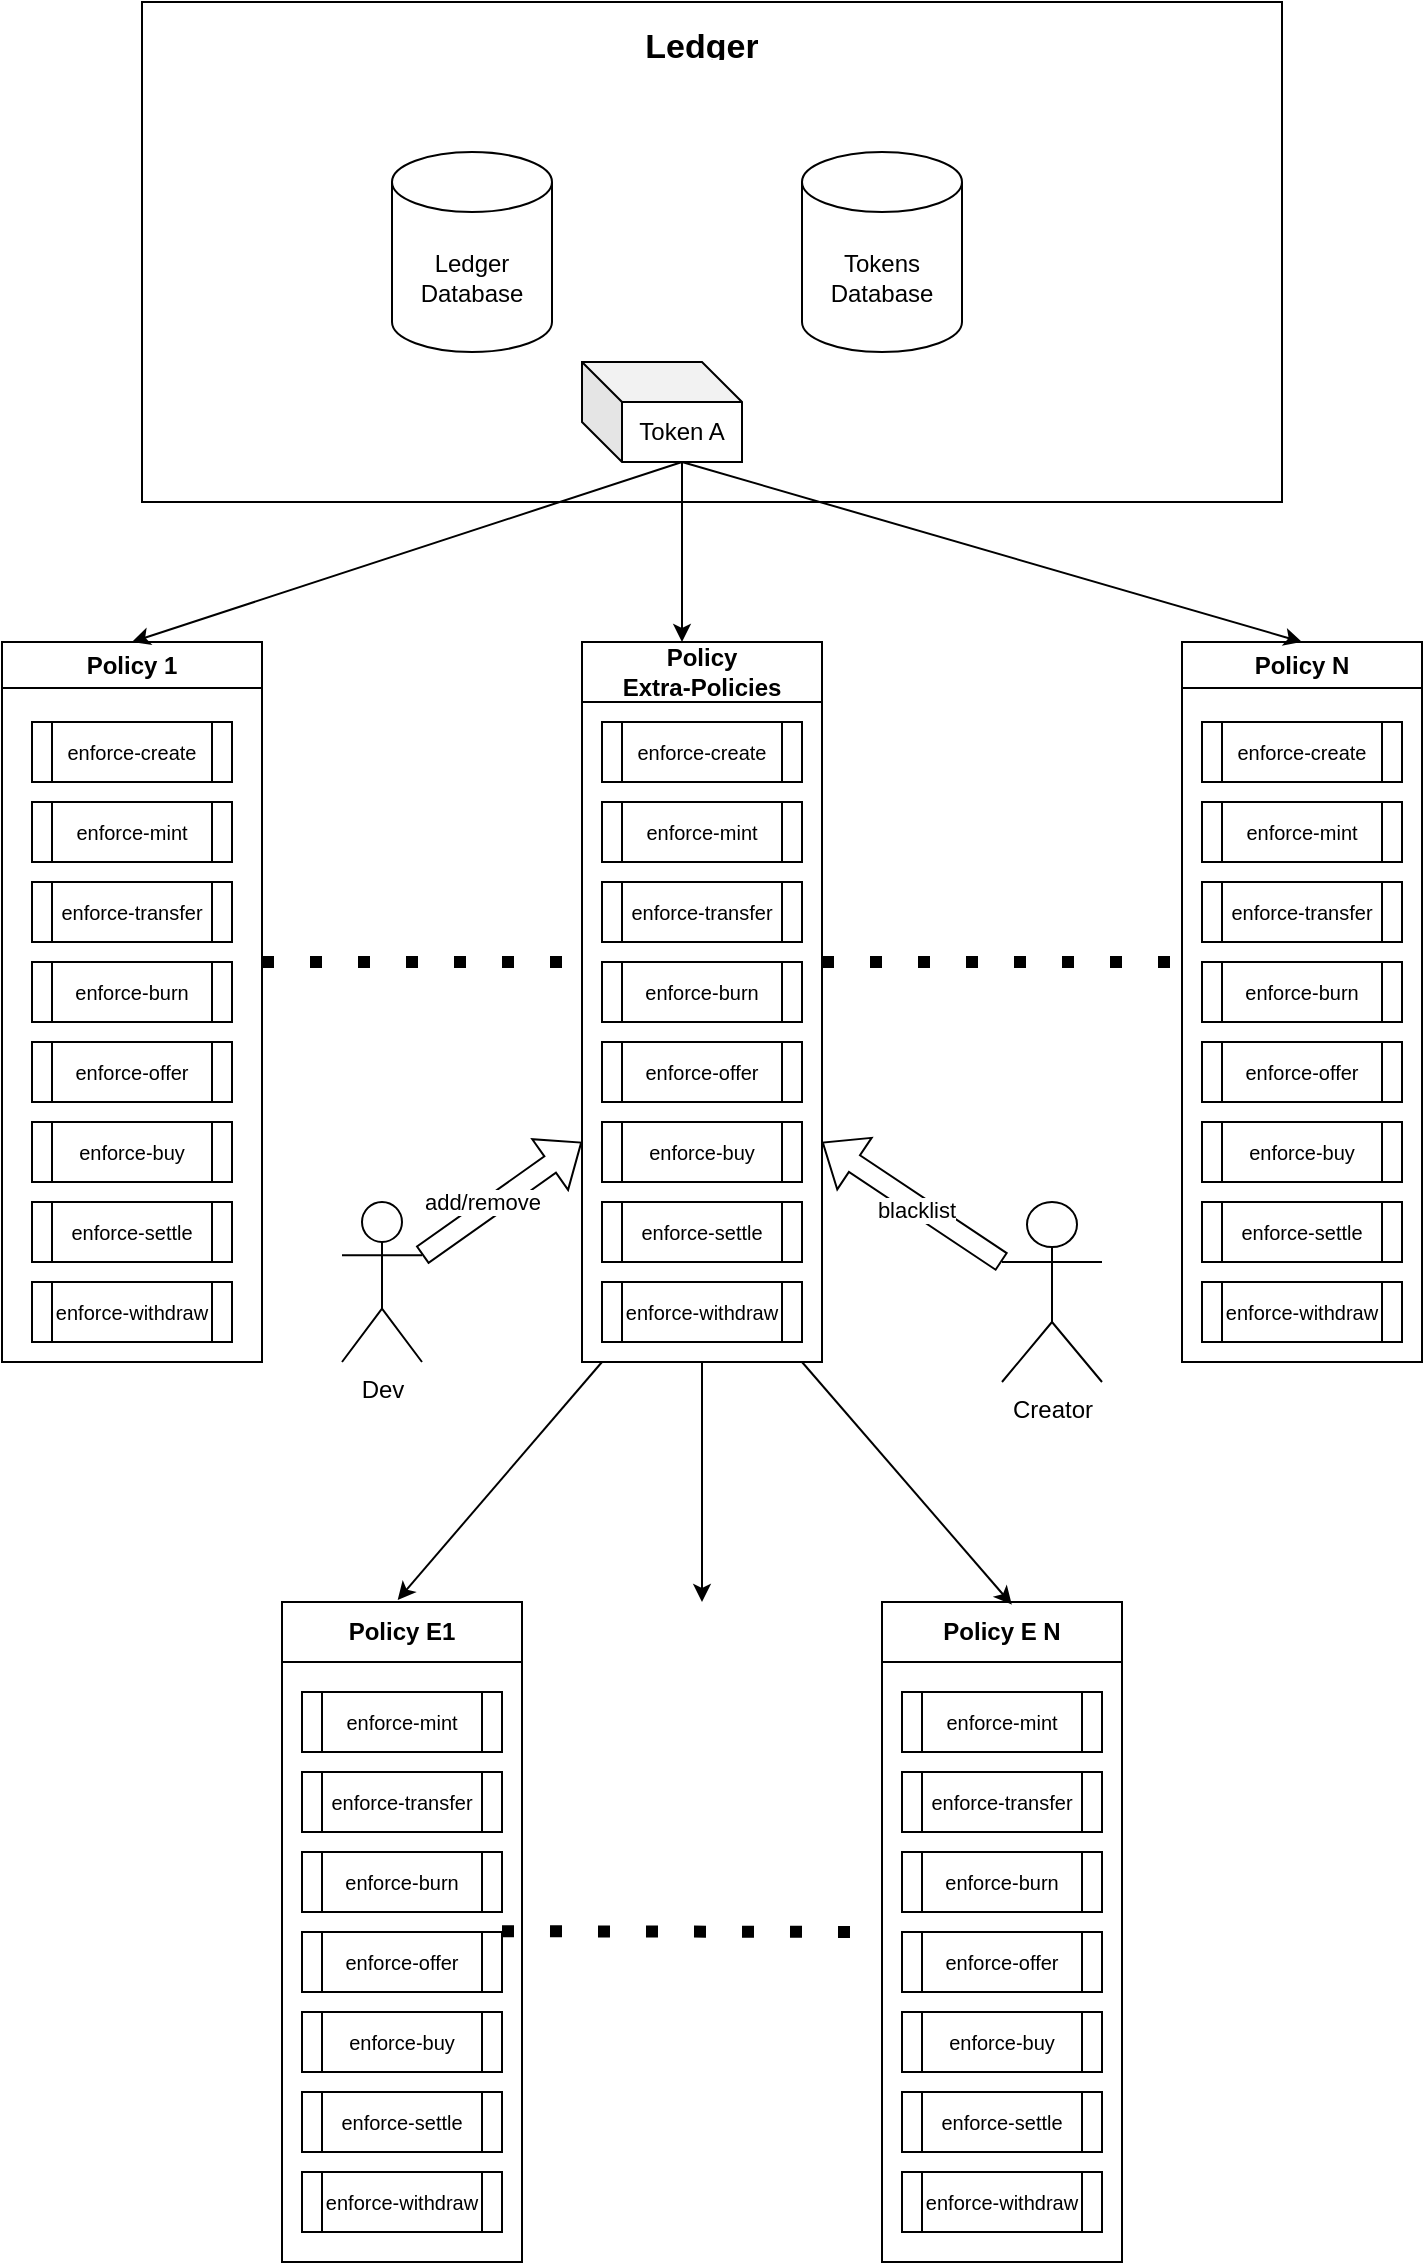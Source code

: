 <mxfile version="22.0.4" type="device">
  <diagram name="Page-1" id="-lvJcAJLHVG-aB3J02od">
    <mxGraphModel dx="3644" dy="2074" grid="1" gridSize="10" guides="1" tooltips="1" connect="1" arrows="1" fold="1" page="1" pageScale="1" pageWidth="850" pageHeight="1100" math="0" shadow="0">
      <root>
        <mxCell id="0" />
        <mxCell id="1" parent="0" />
        <mxCell id="QAYL4mjeV4hyu-HagJ4L-22" value="" style="rounded=0;whiteSpace=wrap;html=1;" parent="1" vertex="1">
          <mxGeometry x="300" y="80" width="570" height="250" as="geometry" />
        </mxCell>
        <mxCell id="QAYL4mjeV4hyu-HagJ4L-27" value="Policy 1" style="swimlane;whiteSpace=wrap;html=1;" parent="1" vertex="1">
          <mxGeometry x="230" y="400" width="130" height="360" as="geometry" />
        </mxCell>
        <mxCell id="QAYL4mjeV4hyu-HagJ4L-46" value="&lt;font style=&quot;font-size: 10px;&quot;&gt;enforce-create&lt;/font&gt;" style="shape=process;whiteSpace=wrap;html=1;backgroundOutline=1;" parent="QAYL4mjeV4hyu-HagJ4L-27" vertex="1">
          <mxGeometry x="15" y="40" width="100" height="30" as="geometry" />
        </mxCell>
        <mxCell id="QAYL4mjeV4hyu-HagJ4L-49" value="&lt;font style=&quot;font-size: 10px;&quot;&gt;enforce-mint&lt;/font&gt;" style="shape=process;whiteSpace=wrap;html=1;backgroundOutline=1;" parent="QAYL4mjeV4hyu-HagJ4L-27" vertex="1">
          <mxGeometry x="15" y="80" width="100" height="30" as="geometry" />
        </mxCell>
        <mxCell id="QAYL4mjeV4hyu-HagJ4L-50" value="&lt;font style=&quot;font-size: 10px;&quot;&gt;enforce-transfer&lt;/font&gt;" style="shape=process;whiteSpace=wrap;html=1;backgroundOutline=1;" parent="QAYL4mjeV4hyu-HagJ4L-27" vertex="1">
          <mxGeometry x="15" y="120" width="100" height="30" as="geometry" />
        </mxCell>
        <mxCell id="QAYL4mjeV4hyu-HagJ4L-51" value="&lt;font style=&quot;font-size: 10px;&quot;&gt;enforce-burn&lt;/font&gt;" style="shape=process;whiteSpace=wrap;html=1;backgroundOutline=1;" parent="QAYL4mjeV4hyu-HagJ4L-27" vertex="1">
          <mxGeometry x="15" y="160" width="100" height="30" as="geometry" />
        </mxCell>
        <mxCell id="QAYL4mjeV4hyu-HagJ4L-52" value="&lt;font style=&quot;font-size: 10px;&quot;&gt;enforce-offer&lt;/font&gt;" style="shape=process;whiteSpace=wrap;html=1;backgroundOutline=1;" parent="QAYL4mjeV4hyu-HagJ4L-27" vertex="1">
          <mxGeometry x="15" y="200" width="100" height="30" as="geometry" />
        </mxCell>
        <mxCell id="QAYL4mjeV4hyu-HagJ4L-55" value="&lt;font style=&quot;font-size: 10px;&quot;&gt;enforce-buy&lt;/font&gt;" style="shape=process;whiteSpace=wrap;html=1;backgroundOutline=1;" parent="QAYL4mjeV4hyu-HagJ4L-27" vertex="1">
          <mxGeometry x="15" y="240" width="100" height="30" as="geometry" />
        </mxCell>
        <mxCell id="QAYL4mjeV4hyu-HagJ4L-56" value="&lt;font style=&quot;font-size: 10px;&quot;&gt;enforce-settle&lt;/font&gt;" style="shape=process;whiteSpace=wrap;html=1;backgroundOutline=1;" parent="QAYL4mjeV4hyu-HagJ4L-27" vertex="1">
          <mxGeometry x="15" y="280" width="100" height="30" as="geometry" />
        </mxCell>
        <mxCell id="uyHR3pnBRQCvmr7loZfG-1" value="&lt;font style=&quot;font-size: 10px;&quot;&gt;enforce-withdraw&lt;/font&gt;" style="shape=process;whiteSpace=wrap;html=1;backgroundOutline=1;" parent="QAYL4mjeV4hyu-HagJ4L-27" vertex="1">
          <mxGeometry x="15" y="320" width="100" height="30" as="geometry" />
        </mxCell>
        <mxCell id="QAYL4mjeV4hyu-HagJ4L-30" value="Policy N" style="swimlane;whiteSpace=wrap;html=1;" parent="1" vertex="1">
          <mxGeometry x="820" y="400" width="120" height="360" as="geometry" />
        </mxCell>
        <mxCell id="QAYL4mjeV4hyu-HagJ4L-57" value="&lt;font style=&quot;font-size: 10px;&quot;&gt;enforce-create&lt;/font&gt;" style="shape=process;whiteSpace=wrap;html=1;backgroundOutline=1;" parent="QAYL4mjeV4hyu-HagJ4L-30" vertex="1">
          <mxGeometry x="10" y="40" width="100" height="30" as="geometry" />
        </mxCell>
        <mxCell id="QAYL4mjeV4hyu-HagJ4L-58" value="&lt;font style=&quot;font-size: 10px;&quot;&gt;enforce-mint&lt;/font&gt;" style="shape=process;whiteSpace=wrap;html=1;backgroundOutline=1;" parent="QAYL4mjeV4hyu-HagJ4L-30" vertex="1">
          <mxGeometry x="10" y="80" width="100" height="30" as="geometry" />
        </mxCell>
        <mxCell id="QAYL4mjeV4hyu-HagJ4L-59" value="&lt;font style=&quot;font-size: 10px;&quot;&gt;enforce-transfer&lt;/font&gt;" style="shape=process;whiteSpace=wrap;html=1;backgroundOutline=1;" parent="QAYL4mjeV4hyu-HagJ4L-30" vertex="1">
          <mxGeometry x="10" y="120" width="100" height="30" as="geometry" />
        </mxCell>
        <mxCell id="QAYL4mjeV4hyu-HagJ4L-60" value="&lt;font style=&quot;font-size: 10px;&quot;&gt;enforce-burn&lt;/font&gt;" style="shape=process;whiteSpace=wrap;html=1;backgroundOutline=1;" parent="QAYL4mjeV4hyu-HagJ4L-30" vertex="1">
          <mxGeometry x="10" y="160" width="100" height="30" as="geometry" />
        </mxCell>
        <mxCell id="QAYL4mjeV4hyu-HagJ4L-61" value="&lt;font style=&quot;font-size: 10px;&quot;&gt;enforce-offer&lt;/font&gt;" style="shape=process;whiteSpace=wrap;html=1;backgroundOutline=1;" parent="QAYL4mjeV4hyu-HagJ4L-30" vertex="1">
          <mxGeometry x="10" y="200" width="100" height="30" as="geometry" />
        </mxCell>
        <mxCell id="QAYL4mjeV4hyu-HagJ4L-62" value="&lt;font style=&quot;font-size: 10px;&quot;&gt;enforce-buy&lt;/font&gt;" style="shape=process;whiteSpace=wrap;html=1;backgroundOutline=1;" parent="QAYL4mjeV4hyu-HagJ4L-30" vertex="1">
          <mxGeometry x="10" y="240" width="100" height="30" as="geometry" />
        </mxCell>
        <mxCell id="QAYL4mjeV4hyu-HagJ4L-63" value="&lt;font style=&quot;font-size: 10px;&quot;&gt;enforce-settle&lt;/font&gt;" style="shape=process;whiteSpace=wrap;html=1;backgroundOutline=1;" parent="QAYL4mjeV4hyu-HagJ4L-30" vertex="1">
          <mxGeometry x="10" y="280" width="100" height="30" as="geometry" />
        </mxCell>
        <mxCell id="uyHR3pnBRQCvmr7loZfG-2" value="&lt;font style=&quot;font-size: 10px;&quot;&gt;enforce-withdraw&lt;/font&gt;" style="shape=process;whiteSpace=wrap;html=1;backgroundOutline=1;" parent="QAYL4mjeV4hyu-HagJ4L-30" vertex="1">
          <mxGeometry x="10" y="320" width="100" height="30" as="geometry" />
        </mxCell>
        <mxCell id="QAYL4mjeV4hyu-HagJ4L-32" value="Token A" style="shape=cube;whiteSpace=wrap;html=1;boundedLbl=1;backgroundOutline=1;darkOpacity=0.05;darkOpacity2=0.1;" parent="1" vertex="1">
          <mxGeometry x="520" y="260" width="80" height="50" as="geometry" />
        </mxCell>
        <mxCell id="QAYL4mjeV4hyu-HagJ4L-33" value="" style="endArrow=classic;html=1;rounded=0;exitX=0;exitY=0;exitDx=50;exitDy=50;exitPerimeter=0;entryX=0.5;entryY=0;entryDx=0;entryDy=0;" parent="1" source="QAYL4mjeV4hyu-HagJ4L-32" target="QAYL4mjeV4hyu-HagJ4L-27" edge="1">
          <mxGeometry width="50" height="50" relative="1" as="geometry">
            <mxPoint x="690" y="450" as="sourcePoint" />
            <mxPoint x="740" y="400" as="targetPoint" />
          </mxGeometry>
        </mxCell>
        <mxCell id="QAYL4mjeV4hyu-HagJ4L-34" value="" style="endArrow=classic;html=1;rounded=0;exitX=0;exitY=0;exitDx=50;exitDy=50;exitPerimeter=0;entryX=0.5;entryY=0;entryDx=0;entryDy=0;" parent="1" source="QAYL4mjeV4hyu-HagJ4L-32" target="QAYL4mjeV4hyu-HagJ4L-30" edge="1">
          <mxGeometry width="50" height="50" relative="1" as="geometry">
            <mxPoint x="690" y="450" as="sourcePoint" />
            <mxPoint x="740" y="400" as="targetPoint" />
          </mxGeometry>
        </mxCell>
        <mxCell id="QAYL4mjeV4hyu-HagJ4L-35" value="" style="endArrow=classic;html=1;rounded=0;exitX=0;exitY=0;exitDx=50;exitDy=50;exitPerimeter=0;" parent="1" source="QAYL4mjeV4hyu-HagJ4L-32" edge="1">
          <mxGeometry width="50" height="50" relative="1" as="geometry">
            <mxPoint x="690" y="450" as="sourcePoint" />
            <mxPoint x="570" y="400" as="targetPoint" />
          </mxGeometry>
        </mxCell>
        <mxCell id="QAYL4mjeV4hyu-HagJ4L-89" value="Ledger&lt;br&gt;Database" style="shape=cylinder3;whiteSpace=wrap;html=1;boundedLbl=1;backgroundOutline=1;size=15;" parent="1" vertex="1">
          <mxGeometry x="425" y="155" width="80" height="100" as="geometry" />
        </mxCell>
        <UserObject label="Ledger" placeholders="1" name="Variable" id="QAYL4mjeV4hyu-HagJ4L-91">
          <mxCell style="text;html=1;strokeColor=none;fillColor=none;align=center;verticalAlign=middle;whiteSpace=wrap;overflow=hidden;fontSize=17;fontStyle=1" parent="1" vertex="1">
            <mxGeometry x="400" y="90" width="360" height="20" as="geometry" />
          </mxCell>
        </UserObject>
        <mxCell id="QAYL4mjeV4hyu-HagJ4L-92" value="Tokens&lt;br&gt;Database" style="shape=cylinder3;whiteSpace=wrap;html=1;boundedLbl=1;backgroundOutline=1;size=15;" parent="1" vertex="1">
          <mxGeometry x="630" y="155" width="80" height="100" as="geometry" />
        </mxCell>
        <mxCell id="QAYL4mjeV4hyu-HagJ4L-93" value="Dev" style="shape=umlActor;verticalLabelPosition=bottom;verticalAlign=top;html=1;outlineConnect=0;" parent="1" vertex="1">
          <mxGeometry x="400" y="680" width="40" height="80" as="geometry" />
        </mxCell>
        <mxCell id="QAYL4mjeV4hyu-HagJ4L-94" value="Creator" style="shape=umlActor;verticalLabelPosition=bottom;verticalAlign=top;html=1;outlineConnect=0;" parent="1" vertex="1">
          <mxGeometry x="730" y="680" width="50" height="90" as="geometry" />
        </mxCell>
        <mxCell id="KL3sUY8y_cePjC1N2suH-1" value="Policy E N" style="swimlane;whiteSpace=wrap;html=1;startSize=30;" vertex="1" parent="1">
          <mxGeometry x="670" y="880" width="120" height="330" as="geometry" />
        </mxCell>
        <mxCell id="KL3sUY8y_cePjC1N2suH-3" value="&lt;font style=&quot;font-size: 10px;&quot;&gt;enforce-mint&lt;/font&gt;" style="shape=process;whiteSpace=wrap;html=1;backgroundOutline=1;" vertex="1" parent="KL3sUY8y_cePjC1N2suH-1">
          <mxGeometry x="10" y="45" width="100" height="30" as="geometry" />
        </mxCell>
        <mxCell id="KL3sUY8y_cePjC1N2suH-4" value="&lt;font style=&quot;font-size: 10px;&quot;&gt;enforce-transfer&lt;/font&gt;" style="shape=process;whiteSpace=wrap;html=1;backgroundOutline=1;" vertex="1" parent="KL3sUY8y_cePjC1N2suH-1">
          <mxGeometry x="10" y="85" width="100" height="30" as="geometry" />
        </mxCell>
        <mxCell id="KL3sUY8y_cePjC1N2suH-5" value="&lt;font style=&quot;font-size: 10px;&quot;&gt;enforce-burn&lt;/font&gt;" style="shape=process;whiteSpace=wrap;html=1;backgroundOutline=1;" vertex="1" parent="KL3sUY8y_cePjC1N2suH-1">
          <mxGeometry x="10" y="125" width="100" height="30" as="geometry" />
        </mxCell>
        <mxCell id="KL3sUY8y_cePjC1N2suH-6" value="&lt;font style=&quot;font-size: 10px;&quot;&gt;enforce-offer&lt;/font&gt;" style="shape=process;whiteSpace=wrap;html=1;backgroundOutline=1;" vertex="1" parent="KL3sUY8y_cePjC1N2suH-1">
          <mxGeometry x="10" y="165" width="100" height="30" as="geometry" />
        </mxCell>
        <mxCell id="KL3sUY8y_cePjC1N2suH-7" value="&lt;font style=&quot;font-size: 10px;&quot;&gt;enforce-buy&lt;/font&gt;" style="shape=process;whiteSpace=wrap;html=1;backgroundOutline=1;" vertex="1" parent="KL3sUY8y_cePjC1N2suH-1">
          <mxGeometry x="10" y="205" width="100" height="30" as="geometry" />
        </mxCell>
        <mxCell id="KL3sUY8y_cePjC1N2suH-8" value="&lt;font style=&quot;font-size: 10px;&quot;&gt;enforce-settle&lt;/font&gt;" style="shape=process;whiteSpace=wrap;html=1;backgroundOutline=1;" vertex="1" parent="KL3sUY8y_cePjC1N2suH-1">
          <mxGeometry x="10" y="245" width="100" height="30" as="geometry" />
        </mxCell>
        <mxCell id="KL3sUY8y_cePjC1N2suH-9" value="&lt;font style=&quot;font-size: 10px;&quot;&gt;enforce-withdraw&lt;/font&gt;" style="shape=process;whiteSpace=wrap;html=1;backgroundOutline=1;" vertex="1" parent="KL3sUY8y_cePjC1N2suH-1">
          <mxGeometry x="10" y="285" width="100" height="30" as="geometry" />
        </mxCell>
        <mxCell id="KL3sUY8y_cePjC1N2suH-13" value="" style="endArrow=none;dashed=1;html=1;dashPattern=1 3;strokeWidth=6;rounded=0;" edge="1" parent="1">
          <mxGeometry width="50" height="50" relative="1" as="geometry">
            <mxPoint x="360" y="560" as="sourcePoint" />
            <mxPoint x="520" y="560" as="targetPoint" />
          </mxGeometry>
        </mxCell>
        <mxCell id="KL3sUY8y_cePjC1N2suH-14" value="" style="endArrow=none;dashed=1;html=1;dashPattern=1 3;strokeWidth=6;rounded=0;" edge="1" parent="1">
          <mxGeometry width="50" height="50" relative="1" as="geometry">
            <mxPoint x="640" y="560" as="sourcePoint" />
            <mxPoint x="830" y="560" as="targetPoint" />
          </mxGeometry>
        </mxCell>
        <mxCell id="KL3sUY8y_cePjC1N2suH-15" value="Policy &lt;br&gt;Extra-Policies" style="swimlane;whiteSpace=wrap;html=1;startSize=30;" vertex="1" parent="1">
          <mxGeometry x="520" y="400" width="120" height="360" as="geometry" />
        </mxCell>
        <mxCell id="KL3sUY8y_cePjC1N2suH-16" value="&lt;font style=&quot;font-size: 10px;&quot;&gt;enforce-create&lt;/font&gt;" style="shape=process;whiteSpace=wrap;html=1;backgroundOutline=1;" vertex="1" parent="KL3sUY8y_cePjC1N2suH-15">
          <mxGeometry x="10" y="40" width="100" height="30" as="geometry" />
        </mxCell>
        <mxCell id="KL3sUY8y_cePjC1N2suH-17" value="&lt;font style=&quot;font-size: 10px;&quot;&gt;enforce-mint&lt;/font&gt;" style="shape=process;whiteSpace=wrap;html=1;backgroundOutline=1;" vertex="1" parent="KL3sUY8y_cePjC1N2suH-15">
          <mxGeometry x="10" y="80" width="100" height="30" as="geometry" />
        </mxCell>
        <mxCell id="KL3sUY8y_cePjC1N2suH-18" value="&lt;font style=&quot;font-size: 10px;&quot;&gt;enforce-transfer&lt;/font&gt;" style="shape=process;whiteSpace=wrap;html=1;backgroundOutline=1;" vertex="1" parent="KL3sUY8y_cePjC1N2suH-15">
          <mxGeometry x="10" y="120" width="100" height="30" as="geometry" />
        </mxCell>
        <mxCell id="KL3sUY8y_cePjC1N2suH-19" value="&lt;font style=&quot;font-size: 10px;&quot;&gt;enforce-burn&lt;/font&gt;" style="shape=process;whiteSpace=wrap;html=1;backgroundOutline=1;" vertex="1" parent="KL3sUY8y_cePjC1N2suH-15">
          <mxGeometry x="10" y="160" width="100" height="30" as="geometry" />
        </mxCell>
        <mxCell id="KL3sUY8y_cePjC1N2suH-20" value="&lt;font style=&quot;font-size: 10px;&quot;&gt;enforce-offer&lt;/font&gt;" style="shape=process;whiteSpace=wrap;html=1;backgroundOutline=1;" vertex="1" parent="KL3sUY8y_cePjC1N2suH-15">
          <mxGeometry x="10" y="200" width="100" height="30" as="geometry" />
        </mxCell>
        <mxCell id="KL3sUY8y_cePjC1N2suH-21" value="&lt;font style=&quot;font-size: 10px;&quot;&gt;enforce-buy&lt;/font&gt;" style="shape=process;whiteSpace=wrap;html=1;backgroundOutline=1;" vertex="1" parent="KL3sUY8y_cePjC1N2suH-15">
          <mxGeometry x="10" y="240" width="100" height="30" as="geometry" />
        </mxCell>
        <mxCell id="KL3sUY8y_cePjC1N2suH-22" value="&lt;font style=&quot;font-size: 10px;&quot;&gt;enforce-settle&lt;/font&gt;" style="shape=process;whiteSpace=wrap;html=1;backgroundOutline=1;" vertex="1" parent="KL3sUY8y_cePjC1N2suH-15">
          <mxGeometry x="10" y="280" width="100" height="30" as="geometry" />
        </mxCell>
        <mxCell id="KL3sUY8y_cePjC1N2suH-23" value="&lt;font style=&quot;font-size: 10px;&quot;&gt;enforce-withdraw&lt;/font&gt;" style="shape=process;whiteSpace=wrap;html=1;backgroundOutline=1;" vertex="1" parent="KL3sUY8y_cePjC1N2suH-15">
          <mxGeometry x="10" y="320" width="100" height="30" as="geometry" />
        </mxCell>
        <mxCell id="KL3sUY8y_cePjC1N2suH-24" value="Policy E1" style="swimlane;whiteSpace=wrap;html=1;startSize=30;" vertex="1" parent="1">
          <mxGeometry x="370" y="880" width="120" height="330" as="geometry" />
        </mxCell>
        <mxCell id="KL3sUY8y_cePjC1N2suH-25" value="&lt;font style=&quot;font-size: 10px;&quot;&gt;enforce-mint&lt;/font&gt;" style="shape=process;whiteSpace=wrap;html=1;backgroundOutline=1;" vertex="1" parent="KL3sUY8y_cePjC1N2suH-24">
          <mxGeometry x="10" y="45" width="100" height="30" as="geometry" />
        </mxCell>
        <mxCell id="KL3sUY8y_cePjC1N2suH-26" value="&lt;font style=&quot;font-size: 10px;&quot;&gt;enforce-transfer&lt;/font&gt;" style="shape=process;whiteSpace=wrap;html=1;backgroundOutline=1;" vertex="1" parent="KL3sUY8y_cePjC1N2suH-24">
          <mxGeometry x="10" y="85" width="100" height="30" as="geometry" />
        </mxCell>
        <mxCell id="KL3sUY8y_cePjC1N2suH-27" value="&lt;font style=&quot;font-size: 10px;&quot;&gt;enforce-burn&lt;/font&gt;" style="shape=process;whiteSpace=wrap;html=1;backgroundOutline=1;" vertex="1" parent="KL3sUY8y_cePjC1N2suH-24">
          <mxGeometry x="10" y="125" width="100" height="30" as="geometry" />
        </mxCell>
        <mxCell id="KL3sUY8y_cePjC1N2suH-28" value="&lt;font style=&quot;font-size: 10px;&quot;&gt;enforce-offer&lt;/font&gt;" style="shape=process;whiteSpace=wrap;html=1;backgroundOutline=1;" vertex="1" parent="KL3sUY8y_cePjC1N2suH-24">
          <mxGeometry x="10" y="165" width="100" height="30" as="geometry" />
        </mxCell>
        <mxCell id="KL3sUY8y_cePjC1N2suH-29" value="&lt;font style=&quot;font-size: 10px;&quot;&gt;enforce-buy&lt;/font&gt;" style="shape=process;whiteSpace=wrap;html=1;backgroundOutline=1;" vertex="1" parent="KL3sUY8y_cePjC1N2suH-24">
          <mxGeometry x="10" y="205" width="100" height="30" as="geometry" />
        </mxCell>
        <mxCell id="KL3sUY8y_cePjC1N2suH-30" value="&lt;font style=&quot;font-size: 10px;&quot;&gt;enforce-settle&lt;/font&gt;" style="shape=process;whiteSpace=wrap;html=1;backgroundOutline=1;" vertex="1" parent="KL3sUY8y_cePjC1N2suH-24">
          <mxGeometry x="10" y="245" width="100" height="30" as="geometry" />
        </mxCell>
        <mxCell id="KL3sUY8y_cePjC1N2suH-31" value="&lt;font style=&quot;font-size: 10px;&quot;&gt;enforce-withdraw&lt;/font&gt;" style="shape=process;whiteSpace=wrap;html=1;backgroundOutline=1;" vertex="1" parent="KL3sUY8y_cePjC1N2suH-24">
          <mxGeometry x="10" y="285" width="100" height="30" as="geometry" />
        </mxCell>
        <mxCell id="KL3sUY8y_cePjC1N2suH-32" value="" style="endArrow=none;dashed=1;html=1;dashPattern=1 3;strokeWidth=6;rounded=0;entryX=0;entryY=0.5;entryDx=0;entryDy=0;" edge="1" parent="1" target="KL3sUY8y_cePjC1N2suH-1">
          <mxGeometry width="50" height="50" relative="1" as="geometry">
            <mxPoint x="480" y="1044.6" as="sourcePoint" />
            <mxPoint x="670" y="1040" as="targetPoint" />
          </mxGeometry>
        </mxCell>
        <mxCell id="KL3sUY8y_cePjC1N2suH-33" value="" style="shape=flexArrow;endArrow=classic;html=1;rounded=0;exitX=1;exitY=0.333;exitDx=0;exitDy=0;exitPerimeter=0;" edge="1" parent="1" source="QAYL4mjeV4hyu-HagJ4L-93">
          <mxGeometry width="50" height="50" relative="1" as="geometry">
            <mxPoint x="660" y="590" as="sourcePoint" />
            <mxPoint x="520" y="650" as="targetPoint" />
          </mxGeometry>
        </mxCell>
        <mxCell id="KL3sUY8y_cePjC1N2suH-34" value="add/remove" style="edgeLabel;html=1;align=center;verticalAlign=middle;resizable=0;points=[];" vertex="1" connectable="0" parent="KL3sUY8y_cePjC1N2suH-33">
          <mxGeometry x="0.238" y="2" relative="1" as="geometry">
            <mxPoint x="-18" y="10" as="offset" />
          </mxGeometry>
        </mxCell>
        <mxCell id="KL3sUY8y_cePjC1N2suH-35" value="" style="shape=flexArrow;endArrow=classic;html=1;rounded=0;exitX=0;exitY=0.333;exitDx=0;exitDy=0;exitPerimeter=0;" edge="1" parent="1" source="QAYL4mjeV4hyu-HagJ4L-94">
          <mxGeometry width="50" height="50" relative="1" as="geometry">
            <mxPoint x="550" y="680" as="sourcePoint" />
            <mxPoint x="640" y="650" as="targetPoint" />
          </mxGeometry>
        </mxCell>
        <mxCell id="KL3sUY8y_cePjC1N2suH-36" value="blacklist" style="edgeLabel;html=1;align=center;verticalAlign=middle;resizable=0;points=[];" vertex="1" connectable="0" parent="KL3sUY8y_cePjC1N2suH-35">
          <mxGeometry x="-0.056" y="2" relative="1" as="geometry">
            <mxPoint as="offset" />
          </mxGeometry>
        </mxCell>
        <mxCell id="KL3sUY8y_cePjC1N2suH-38" value="" style="endArrow=classic;html=1;rounded=0;entryX=0.482;entryY=-0.003;entryDx=0;entryDy=0;entryPerimeter=0;" edge="1" parent="1" target="KL3sUY8y_cePjC1N2suH-24">
          <mxGeometry width="50" height="50" relative="1" as="geometry">
            <mxPoint x="530" y="760" as="sourcePoint" />
            <mxPoint x="600" y="800" as="targetPoint" />
          </mxGeometry>
        </mxCell>
        <mxCell id="KL3sUY8y_cePjC1N2suH-39" value="" style="endArrow=classic;html=1;rounded=0;entryX=0.541;entryY=0.004;entryDx=0;entryDy=0;entryPerimeter=0;" edge="1" parent="1" target="KL3sUY8y_cePjC1N2suH-1">
          <mxGeometry width="50" height="50" relative="1" as="geometry">
            <mxPoint x="630" y="760" as="sourcePoint" />
            <mxPoint x="600" y="800" as="targetPoint" />
          </mxGeometry>
        </mxCell>
        <mxCell id="KL3sUY8y_cePjC1N2suH-40" value="" style="endArrow=classic;html=1;rounded=0;exitX=0.5;exitY=1;exitDx=0;exitDy=0;" edge="1" parent="1" source="KL3sUY8y_cePjC1N2suH-15">
          <mxGeometry width="50" height="50" relative="1" as="geometry">
            <mxPoint x="550" y="850" as="sourcePoint" />
            <mxPoint x="580" y="880" as="targetPoint" />
          </mxGeometry>
        </mxCell>
      </root>
    </mxGraphModel>
  </diagram>
</mxfile>

